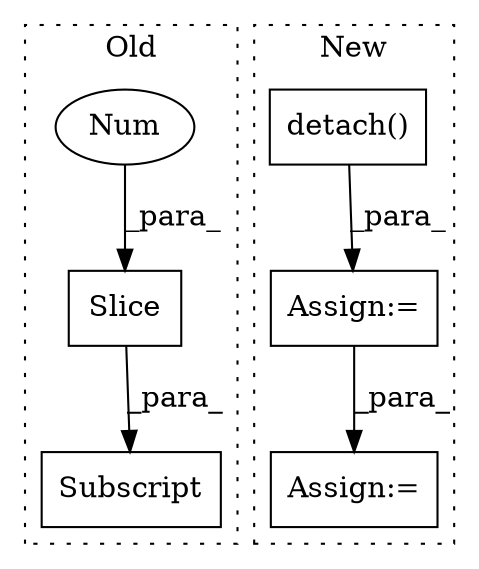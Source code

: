 digraph G {
subgraph cluster0 {
1 [label="Slice" a="80" s="28266" l="1" shape="box"];
3 [label="Num" a="76" s="28266" l="1" shape="ellipse"];
5 [label="Subscript" a="63" s="28256,0" l="13,0" shape="box"];
label = "Old";
style="dotted";
}
subgraph cluster1 {
2 [label="detach()" a="75" s="26707" l="31" shape="box"];
4 [label="Assign:=" a="68" s="26704" l="3" shape="box"];
6 [label="Assign:=" a="68" s="26756" l="3" shape="box"];
label = "New";
style="dotted";
}
1 -> 5 [label="_para_"];
2 -> 4 [label="_para_"];
3 -> 1 [label="_para_"];
4 -> 6 [label="_para_"];
}
